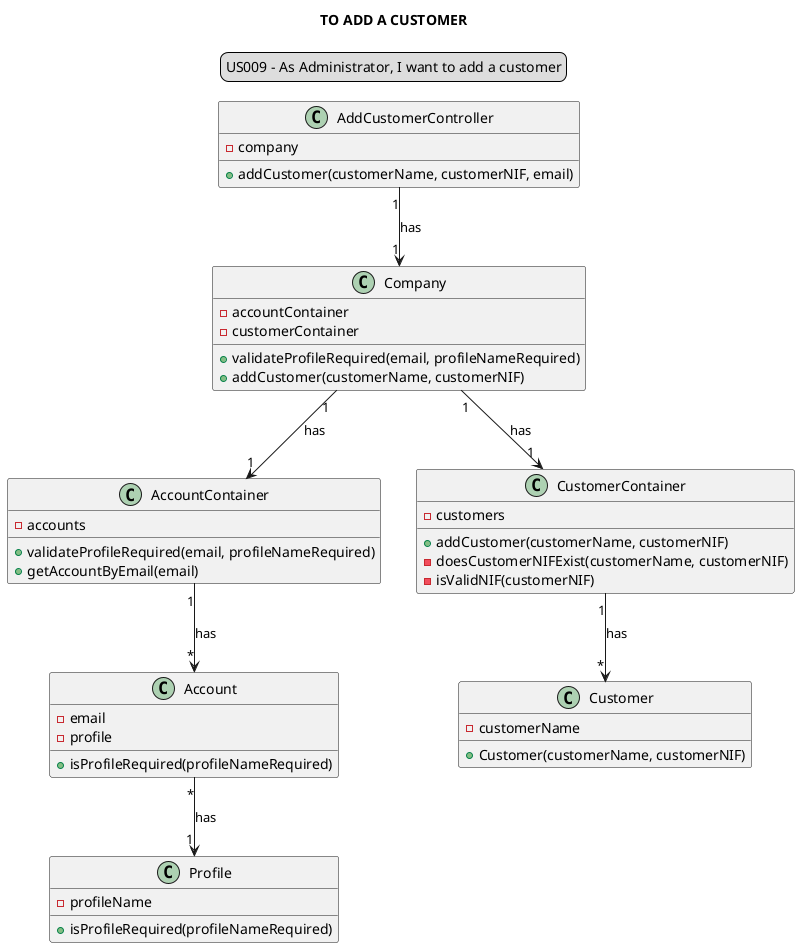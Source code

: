 @startuml
skinparam sequenceMessageAlign center
title TO ADD A CUSTOMER
legend top
US009 - As Administrator, I want to add a customer
end legend

class "AddCustomerController" {
-company
+addCustomer(customerName, customerNIF, email)
}

class "Company"{
-accountContainer
-customerContainer
+validateProfileRequired(email, profileNameRequired)
+addCustomer(customerName, customerNIF)
}

class "AccountContainer"{
-accounts
+validateProfileRequired(email, profileNameRequired)
+getAccountByEmail(email)
}

class "Account"{
-email
- profile
+isProfileRequired(profileNameRequired)
}

class Profile{
-profileName
+isProfileRequired(profileNameRequired)
}

class "CustomerContainer"{
-customers
+addCustomer(customerName, customerNIF)
-doesCustomerNIFExist(customerName, customerNIF)
- isValidNIF(customerNIF)
}

class "Customer"{
-customerName
+Customer(customerName, customerNIF)
}

"AddCustomerController" "1"-->"1" "Company" : has
"Company" "1"-->"1" "CustomerContainer": has
"Company" "1"-->"1" "AccountContainer": has
"CustomerContainer" "1"-->"*" "Customer": has
"AccountContainer" "1" --> "*" "Account": has
"Account" "*"-->"1" "Profile" : has
@enduml
